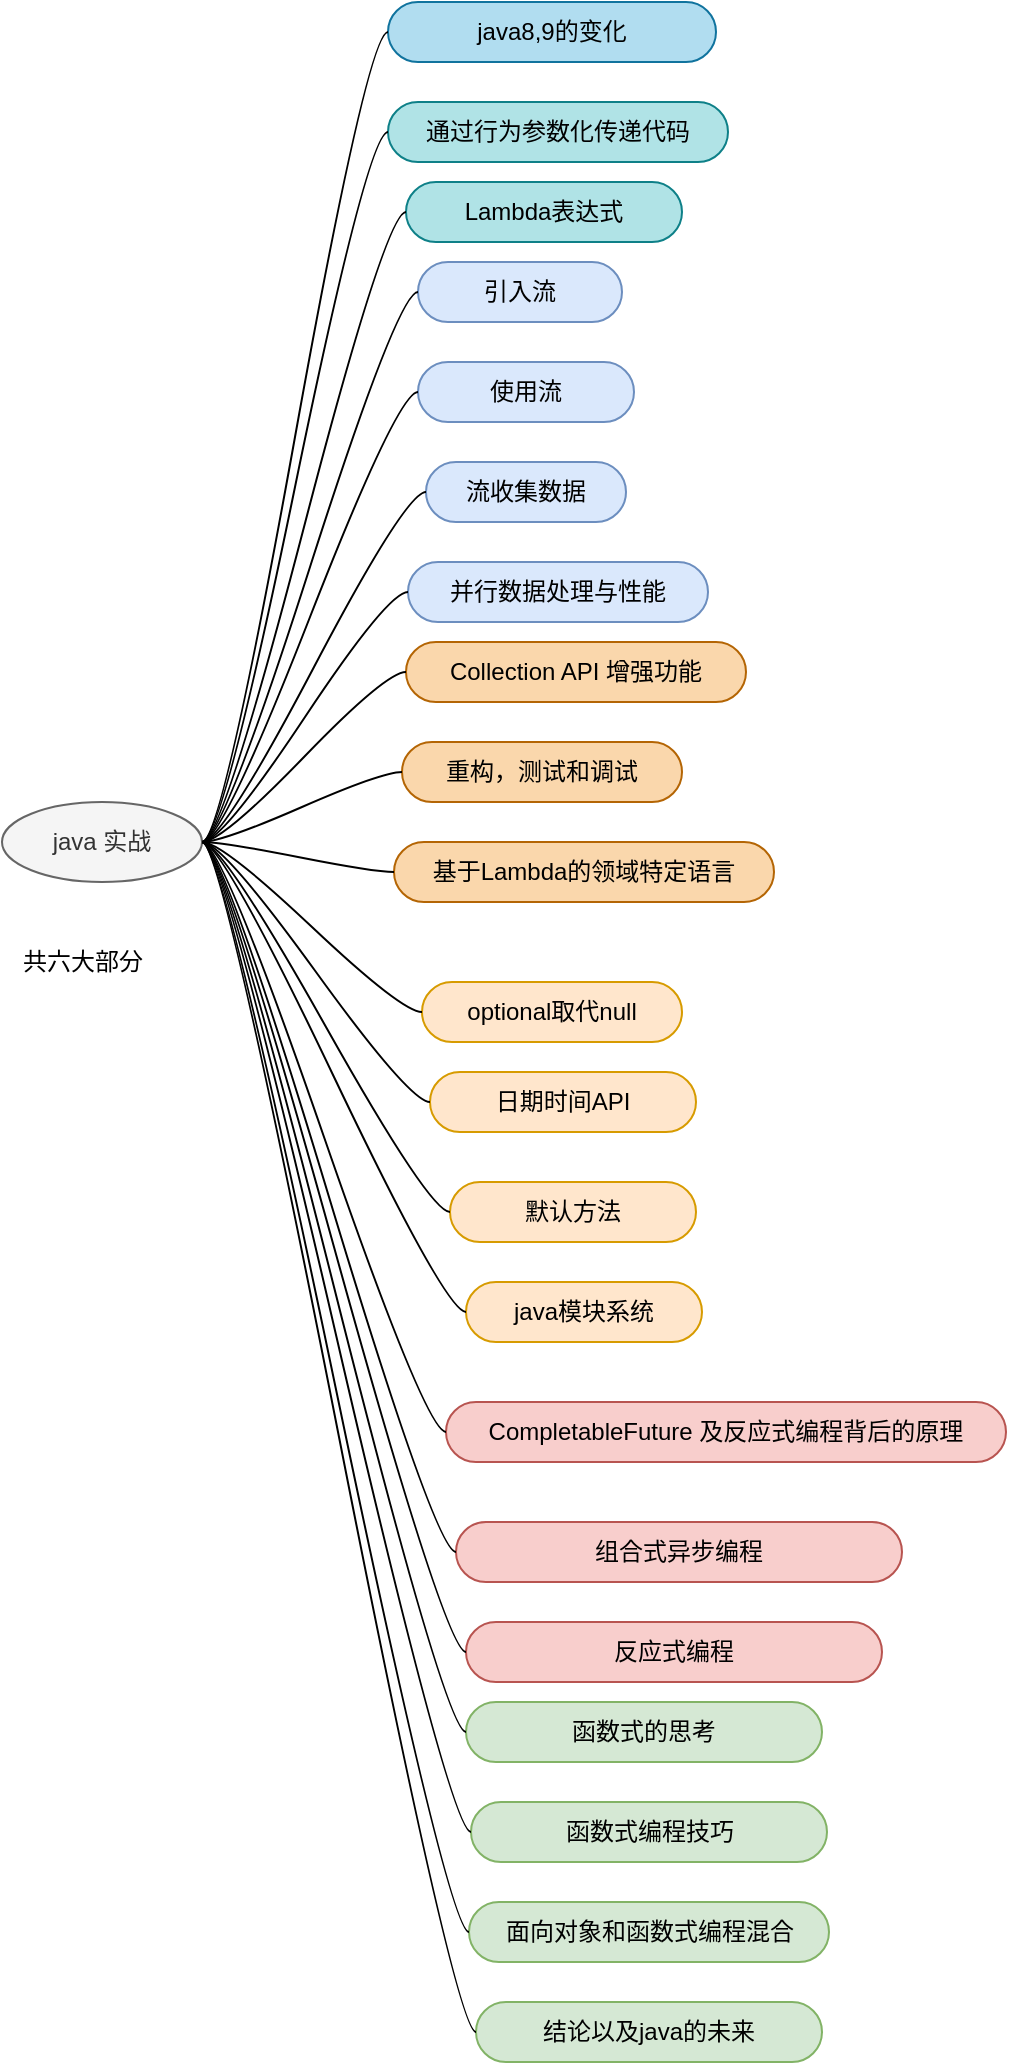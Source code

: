 <mxfile version="18.1.3" type="github">
  <diagram id="MwbT3uZDgBBUF9TZfIk_" name="大纲">
    <mxGraphModel dx="1550" dy="844" grid="1" gridSize="10" guides="1" tooltips="1" connect="1" arrows="1" fold="1" page="1" pageScale="1" pageWidth="827" pageHeight="1169" math="0" shadow="0">
      <root>
        <mxCell id="0" />
        <mxCell id="1" parent="0" />
        <mxCell id="sy2BeIoHvmX_bs198yxq-4" value="java 实战" style="ellipse;whiteSpace=wrap;html=1;align=center;newEdgeStyle={&quot;edgeStyle&quot;:&quot;entityRelationEdgeStyle&quot;,&quot;startArrow&quot;:&quot;none&quot;,&quot;endArrow&quot;:&quot;none&quot;,&quot;segment&quot;:10,&quot;curved&quot;:1};treeFolding=1;treeMoving=1;fillColor=#f5f5f5;fontColor=#333333;strokeColor=#666666;" vertex="1" collapsed="1" parent="1">
          <mxGeometry x="20" y="420" width="100" height="40" as="geometry" />
        </mxCell>
        <mxCell id="sy2BeIoHvmX_bs198yxq-7" value="java8,9的变化" style="whiteSpace=wrap;html=1;rounded=1;arcSize=50;align=center;verticalAlign=middle;strokeWidth=1;autosize=1;spacing=4;treeFolding=1;treeMoving=1;newEdgeStyle={&quot;edgeStyle&quot;:&quot;entityRelationEdgeStyle&quot;,&quot;startArrow&quot;:&quot;none&quot;,&quot;endArrow&quot;:&quot;none&quot;,&quot;segment&quot;:10,&quot;curved&quot;:1};fillColor=#b1ddf0;strokeColor=#10739e;" vertex="1" parent="1">
          <mxGeometry x="213" y="20" width="164" height="30" as="geometry" />
        </mxCell>
        <mxCell id="sy2BeIoHvmX_bs198yxq-8" value="" style="edgeStyle=entityRelationEdgeStyle;startArrow=none;endArrow=none;segment=10;curved=1;rounded=0;exitX=1;exitY=0.5;exitDx=0;exitDy=0;" edge="1" target="sy2BeIoHvmX_bs198yxq-7" parent="1" source="sy2BeIoHvmX_bs198yxq-4">
          <mxGeometry relative="1" as="geometry">
            <mxPoint x="160" y="360" as="sourcePoint" />
          </mxGeometry>
        </mxCell>
        <mxCell id="sy2BeIoHvmX_bs198yxq-16" value="组合式异步编程" style="whiteSpace=wrap;html=1;rounded=1;arcSize=50;align=center;verticalAlign=middle;strokeWidth=1;autosize=1;spacing=4;treeFolding=1;treeMoving=1;newEdgeStyle={&quot;edgeStyle&quot;:&quot;entityRelationEdgeStyle&quot;,&quot;startArrow&quot;:&quot;none&quot;,&quot;endArrow&quot;:&quot;none&quot;,&quot;segment&quot;:10,&quot;curved&quot;:1};fillColor=#f8cecc;strokeColor=#b85450;" vertex="1" parent="1">
          <mxGeometry x="247" y="780" width="223" height="30" as="geometry" />
        </mxCell>
        <mxCell id="sy2BeIoHvmX_bs198yxq-17" value="" style="edgeStyle=entityRelationEdgeStyle;startArrow=none;endArrow=none;segment=10;curved=1;rounded=0;exitX=1;exitY=0.5;exitDx=0;exitDy=0;" edge="1" target="sy2BeIoHvmX_bs198yxq-16" parent="1" source="sy2BeIoHvmX_bs198yxq-4">
          <mxGeometry relative="1" as="geometry">
            <mxPoint x="160" y="360" as="sourcePoint" />
          </mxGeometry>
        </mxCell>
        <mxCell id="sy2BeIoHvmX_bs198yxq-23" value="通过行为参数化传递代码" style="whiteSpace=wrap;html=1;rounded=1;arcSize=50;align=center;verticalAlign=middle;strokeWidth=1;autosize=1;spacing=4;treeFolding=1;treeMoving=1;newEdgeStyle={&quot;edgeStyle&quot;:&quot;entityRelationEdgeStyle&quot;,&quot;startArrow&quot;:&quot;none&quot;,&quot;endArrow&quot;:&quot;none&quot;,&quot;segment&quot;:10,&quot;curved&quot;:1};fillColor=#b0e3e6;strokeColor=#0e8088;" vertex="1" parent="1">
          <mxGeometry x="213" y="70" width="170" height="30" as="geometry" />
        </mxCell>
        <mxCell id="sy2BeIoHvmX_bs198yxq-24" value="" style="edgeStyle=entityRelationEdgeStyle;startArrow=none;endArrow=none;segment=10;curved=1;rounded=0;exitX=1;exitY=0.5;exitDx=0;exitDy=0;" edge="1" parent="1" target="sy2BeIoHvmX_bs198yxq-23" source="sy2BeIoHvmX_bs198yxq-4">
          <mxGeometry relative="1" as="geometry">
            <mxPoint x="170" y="370" as="sourcePoint" />
          </mxGeometry>
        </mxCell>
        <mxCell id="sy2BeIoHvmX_bs198yxq-27" value="Lambda表达式" style="whiteSpace=wrap;html=1;rounded=1;arcSize=50;align=center;verticalAlign=middle;strokeWidth=1;autosize=1;spacing=4;treeFolding=1;treeMoving=1;newEdgeStyle={&quot;edgeStyle&quot;:&quot;entityRelationEdgeStyle&quot;,&quot;startArrow&quot;:&quot;none&quot;,&quot;endArrow&quot;:&quot;none&quot;,&quot;segment&quot;:10,&quot;curved&quot;:1};fillColor=#b0e3e6;strokeColor=#0e8088;" vertex="1" parent="1">
          <mxGeometry x="222" y="110" width="138" height="30" as="geometry" />
        </mxCell>
        <mxCell id="sy2BeIoHvmX_bs198yxq-28" value="" style="edgeStyle=entityRelationEdgeStyle;startArrow=none;endArrow=none;segment=10;curved=1;rounded=0;exitX=1;exitY=0.5;exitDx=0;exitDy=0;" edge="1" parent="1" target="sy2BeIoHvmX_bs198yxq-27" source="sy2BeIoHvmX_bs198yxq-4">
          <mxGeometry relative="1" as="geometry">
            <mxPoint x="180" y="380" as="sourcePoint" />
          </mxGeometry>
        </mxCell>
        <mxCell id="sy2BeIoHvmX_bs198yxq-31" value="使用流" style="whiteSpace=wrap;html=1;rounded=1;arcSize=50;align=center;verticalAlign=middle;strokeWidth=1;autosize=1;spacing=4;treeFolding=1;treeMoving=1;newEdgeStyle={&quot;edgeStyle&quot;:&quot;entityRelationEdgeStyle&quot;,&quot;startArrow&quot;:&quot;none&quot;,&quot;endArrow&quot;:&quot;none&quot;,&quot;segment&quot;:10,&quot;curved&quot;:1};fillColor=#dae8fc;strokeColor=#6c8ebf;" vertex="1" parent="1">
          <mxGeometry x="228" y="200" width="108" height="30" as="geometry" />
        </mxCell>
        <mxCell id="sy2BeIoHvmX_bs198yxq-32" value="" style="edgeStyle=entityRelationEdgeStyle;startArrow=none;endArrow=none;segment=10;curved=1;rounded=0;exitX=1;exitY=0.5;exitDx=0;exitDy=0;" edge="1" parent="1" target="sy2BeIoHvmX_bs198yxq-31" source="sy2BeIoHvmX_bs198yxq-4">
          <mxGeometry relative="1" as="geometry">
            <mxPoint x="160" y="360" as="sourcePoint" />
          </mxGeometry>
        </mxCell>
        <mxCell id="sy2BeIoHvmX_bs198yxq-35" value="流收集数据" style="whiteSpace=wrap;html=1;rounded=1;arcSize=50;align=center;verticalAlign=middle;strokeWidth=1;autosize=1;spacing=4;treeFolding=1;treeMoving=1;newEdgeStyle={&quot;edgeStyle&quot;:&quot;entityRelationEdgeStyle&quot;,&quot;startArrow&quot;:&quot;none&quot;,&quot;endArrow&quot;:&quot;none&quot;,&quot;segment&quot;:10,&quot;curved&quot;:1};fillColor=#dae8fc;strokeColor=#6c8ebf;" vertex="1" parent="1">
          <mxGeometry x="232" y="250" width="100" height="30" as="geometry" />
        </mxCell>
        <mxCell id="sy2BeIoHvmX_bs198yxq-36" value="" style="edgeStyle=entityRelationEdgeStyle;startArrow=none;endArrow=none;segment=10;curved=1;rounded=0;exitX=1;exitY=0.5;exitDx=0;exitDy=0;" edge="1" parent="1" target="sy2BeIoHvmX_bs198yxq-35" source="sy2BeIoHvmX_bs198yxq-4">
          <mxGeometry relative="1" as="geometry">
            <mxPoint x="160" y="360" as="sourcePoint" />
          </mxGeometry>
        </mxCell>
        <mxCell id="sy2BeIoHvmX_bs198yxq-39" value="并行数据处理与性能" style="whiteSpace=wrap;html=1;rounded=1;arcSize=50;align=center;verticalAlign=middle;strokeWidth=1;autosize=1;spacing=4;treeFolding=1;treeMoving=1;newEdgeStyle={&quot;edgeStyle&quot;:&quot;entityRelationEdgeStyle&quot;,&quot;startArrow&quot;:&quot;none&quot;,&quot;endArrow&quot;:&quot;none&quot;,&quot;segment&quot;:10,&quot;curved&quot;:1};fillColor=#dae8fc;strokeColor=#6c8ebf;" vertex="1" parent="1">
          <mxGeometry x="223" y="300" width="150" height="30" as="geometry" />
        </mxCell>
        <mxCell id="sy2BeIoHvmX_bs198yxq-40" value="" style="edgeStyle=entityRelationEdgeStyle;startArrow=none;endArrow=none;segment=10;curved=1;rounded=0;exitX=1;exitY=0.5;exitDx=0;exitDy=0;" edge="1" parent="1" target="sy2BeIoHvmX_bs198yxq-39" source="sy2BeIoHvmX_bs198yxq-4">
          <mxGeometry relative="1" as="geometry">
            <mxPoint x="160" y="360" as="sourcePoint" />
          </mxGeometry>
        </mxCell>
        <mxCell id="sy2BeIoHvmX_bs198yxq-43" value="Collection API 增强功能" style="whiteSpace=wrap;html=1;rounded=1;arcSize=50;align=center;verticalAlign=middle;strokeWidth=1;autosize=1;spacing=4;treeFolding=1;treeMoving=1;newEdgeStyle={&quot;edgeStyle&quot;:&quot;entityRelationEdgeStyle&quot;,&quot;startArrow&quot;:&quot;none&quot;,&quot;endArrow&quot;:&quot;none&quot;,&quot;segment&quot;:10,&quot;curved&quot;:1};fillColor=#fad7ac;strokeColor=#b46504;" vertex="1" parent="1">
          <mxGeometry x="222" y="340" width="170" height="30" as="geometry" />
        </mxCell>
        <mxCell id="sy2BeIoHvmX_bs198yxq-44" value="" style="edgeStyle=entityRelationEdgeStyle;startArrow=none;endArrow=none;segment=10;curved=1;rounded=0;exitX=1;exitY=0.5;exitDx=0;exitDy=0;" edge="1" parent="1" target="sy2BeIoHvmX_bs198yxq-43" source="sy2BeIoHvmX_bs198yxq-4">
          <mxGeometry relative="1" as="geometry">
            <mxPoint x="160" y="360" as="sourcePoint" />
          </mxGeometry>
        </mxCell>
        <mxCell id="sy2BeIoHvmX_bs198yxq-47" value="重构，测试和调试" style="whiteSpace=wrap;html=1;rounded=1;arcSize=50;align=center;verticalAlign=middle;strokeWidth=1;autosize=1;spacing=4;treeFolding=1;treeMoving=1;newEdgeStyle={&quot;edgeStyle&quot;:&quot;entityRelationEdgeStyle&quot;,&quot;startArrow&quot;:&quot;none&quot;,&quot;endArrow&quot;:&quot;none&quot;,&quot;segment&quot;:10,&quot;curved&quot;:1};fillColor=#fad7ac;strokeColor=#b46504;" vertex="1" parent="1">
          <mxGeometry x="220" y="390" width="140" height="30" as="geometry" />
        </mxCell>
        <mxCell id="sy2BeIoHvmX_bs198yxq-48" value="" style="edgeStyle=entityRelationEdgeStyle;startArrow=none;endArrow=none;segment=10;curved=1;rounded=0;exitX=1;exitY=0.5;exitDx=0;exitDy=0;" edge="1" parent="1" target="sy2BeIoHvmX_bs198yxq-47" source="sy2BeIoHvmX_bs198yxq-4">
          <mxGeometry relative="1" as="geometry">
            <mxPoint x="160" y="360" as="sourcePoint" />
          </mxGeometry>
        </mxCell>
        <mxCell id="sy2BeIoHvmX_bs198yxq-51" value="基于Lambda的领域特定语言" style="whiteSpace=wrap;html=1;rounded=1;arcSize=50;align=center;verticalAlign=middle;strokeWidth=1;autosize=1;spacing=4;treeFolding=1;treeMoving=1;newEdgeStyle={&quot;edgeStyle&quot;:&quot;entityRelationEdgeStyle&quot;,&quot;startArrow&quot;:&quot;none&quot;,&quot;endArrow&quot;:&quot;none&quot;,&quot;segment&quot;:10,&quot;curved&quot;:1};fillColor=#fad7ac;strokeColor=#b46504;" vertex="1" parent="1">
          <mxGeometry x="216" y="440" width="190" height="30" as="geometry" />
        </mxCell>
        <mxCell id="sy2BeIoHvmX_bs198yxq-52" value="" style="edgeStyle=entityRelationEdgeStyle;startArrow=none;endArrow=none;segment=10;curved=1;rounded=0;exitX=1;exitY=0.5;exitDx=0;exitDy=0;" edge="1" parent="1" target="sy2BeIoHvmX_bs198yxq-51" source="sy2BeIoHvmX_bs198yxq-4">
          <mxGeometry relative="1" as="geometry">
            <mxPoint x="160" y="360" as="sourcePoint" />
          </mxGeometry>
        </mxCell>
        <mxCell id="sy2BeIoHvmX_bs198yxq-55" value="optional取代null" style="whiteSpace=wrap;html=1;rounded=1;arcSize=50;align=center;verticalAlign=middle;strokeWidth=1;autosize=1;spacing=4;treeFolding=1;treeMoving=1;newEdgeStyle={&quot;edgeStyle&quot;:&quot;entityRelationEdgeStyle&quot;,&quot;startArrow&quot;:&quot;none&quot;,&quot;endArrow&quot;:&quot;none&quot;,&quot;segment&quot;:10,&quot;curved&quot;:1};fillColor=#ffe6cc;strokeColor=#d79b00;" vertex="1" parent="1">
          <mxGeometry x="230" y="510" width="130" height="30" as="geometry" />
        </mxCell>
        <mxCell id="sy2BeIoHvmX_bs198yxq-56" value="" style="edgeStyle=entityRelationEdgeStyle;startArrow=none;endArrow=none;segment=10;curved=1;rounded=0;exitX=1;exitY=0.5;exitDx=0;exitDy=0;" edge="1" parent="1" target="sy2BeIoHvmX_bs198yxq-55" source="sy2BeIoHvmX_bs198yxq-4">
          <mxGeometry relative="1" as="geometry">
            <mxPoint x="250" y="450" as="sourcePoint" />
          </mxGeometry>
        </mxCell>
        <mxCell id="sy2BeIoHvmX_bs198yxq-59" value="日期时间API" style="whiteSpace=wrap;html=1;rounded=1;arcSize=50;align=center;verticalAlign=middle;strokeWidth=1;autosize=1;spacing=4;treeFolding=1;treeMoving=1;newEdgeStyle={&quot;edgeStyle&quot;:&quot;entityRelationEdgeStyle&quot;,&quot;startArrow&quot;:&quot;none&quot;,&quot;endArrow&quot;:&quot;none&quot;,&quot;segment&quot;:10,&quot;curved&quot;:1};fillColor=#ffe6cc;strokeColor=#d79b00;" vertex="1" parent="1">
          <mxGeometry x="234" y="555" width="133" height="30" as="geometry" />
        </mxCell>
        <mxCell id="sy2BeIoHvmX_bs198yxq-60" value="" style="edgeStyle=entityRelationEdgeStyle;startArrow=none;endArrow=none;segment=10;curved=1;rounded=0;exitX=1;exitY=0.5;exitDx=0;exitDy=0;" edge="1" parent="1" target="sy2BeIoHvmX_bs198yxq-59" source="sy2BeIoHvmX_bs198yxq-4">
          <mxGeometry relative="1" as="geometry">
            <mxPoint x="260" y="460" as="sourcePoint" />
          </mxGeometry>
        </mxCell>
        <mxCell id="sy2BeIoHvmX_bs198yxq-63" value="默认方法" style="whiteSpace=wrap;html=1;rounded=1;arcSize=50;align=center;verticalAlign=middle;strokeWidth=1;autosize=1;spacing=4;treeFolding=1;treeMoving=1;newEdgeStyle={&quot;edgeStyle&quot;:&quot;entityRelationEdgeStyle&quot;,&quot;startArrow&quot;:&quot;none&quot;,&quot;endArrow&quot;:&quot;none&quot;,&quot;segment&quot;:10,&quot;curved&quot;:1};fillColor=#ffe6cc;strokeColor=#d79b00;" vertex="1" parent="1">
          <mxGeometry x="244" y="610" width="123" height="30" as="geometry" />
        </mxCell>
        <mxCell id="sy2BeIoHvmX_bs198yxq-64" value="" style="edgeStyle=entityRelationEdgeStyle;startArrow=none;endArrow=none;segment=10;curved=1;rounded=0;exitX=1;exitY=0.5;exitDx=0;exitDy=0;" edge="1" parent="1" target="sy2BeIoHvmX_bs198yxq-63" source="sy2BeIoHvmX_bs198yxq-4">
          <mxGeometry relative="1" as="geometry">
            <mxPoint x="270" y="470" as="sourcePoint" />
          </mxGeometry>
        </mxCell>
        <mxCell id="sy2BeIoHvmX_bs198yxq-67" value="java模块系统" style="whiteSpace=wrap;html=1;rounded=1;arcSize=50;align=center;verticalAlign=middle;strokeWidth=1;autosize=1;spacing=4;treeFolding=1;treeMoving=1;newEdgeStyle={&quot;edgeStyle&quot;:&quot;entityRelationEdgeStyle&quot;,&quot;startArrow&quot;:&quot;none&quot;,&quot;endArrow&quot;:&quot;none&quot;,&quot;segment&quot;:10,&quot;curved&quot;:1};fillColor=#ffe6cc;strokeColor=#d79b00;" vertex="1" parent="1">
          <mxGeometry x="252" y="660" width="118" height="30" as="geometry" />
        </mxCell>
        <mxCell id="sy2BeIoHvmX_bs198yxq-68" value="" style="edgeStyle=entityRelationEdgeStyle;startArrow=none;endArrow=none;segment=10;curved=1;rounded=0;exitX=1;exitY=0.5;exitDx=0;exitDy=0;" edge="1" parent="1" target="sy2BeIoHvmX_bs198yxq-67" source="sy2BeIoHvmX_bs198yxq-4">
          <mxGeometry relative="1" as="geometry">
            <mxPoint x="280" y="480" as="sourcePoint" />
          </mxGeometry>
        </mxCell>
        <mxCell id="sy2BeIoHvmX_bs198yxq-71" value="CompletableFuture 及反应式编程背后的原理" style="whiteSpace=wrap;html=1;rounded=1;arcSize=50;align=center;verticalAlign=middle;strokeWidth=1;autosize=1;spacing=4;treeFolding=1;treeMoving=1;newEdgeStyle={&quot;edgeStyle&quot;:&quot;entityRelationEdgeStyle&quot;,&quot;startArrow&quot;:&quot;none&quot;,&quot;endArrow&quot;:&quot;none&quot;,&quot;segment&quot;:10,&quot;curved&quot;:1};fillColor=#f8cecc;strokeColor=#b85450;" vertex="1" parent="1">
          <mxGeometry x="242" y="720" width="280" height="30" as="geometry" />
        </mxCell>
        <mxCell id="sy2BeIoHvmX_bs198yxq-72" value="" style="edgeStyle=entityRelationEdgeStyle;startArrow=none;endArrow=none;segment=10;curved=1;rounded=0;exitX=1;exitY=0.5;exitDx=0;exitDy=0;" edge="1" parent="1" target="sy2BeIoHvmX_bs198yxq-71" source="sy2BeIoHvmX_bs198yxq-4">
          <mxGeometry relative="1" as="geometry">
            <mxPoint x="290" y="490" as="sourcePoint" />
          </mxGeometry>
        </mxCell>
        <mxCell id="sy2BeIoHvmX_bs198yxq-77" style="edgeStyle=orthogonalEdgeStyle;rounded=0;orthogonalLoop=1;jettySize=auto;html=1;exitX=0.5;exitY=1;exitDx=0;exitDy=0;" edge="1" parent="1" source="sy2BeIoHvmX_bs198yxq-27" target="sy2BeIoHvmX_bs198yxq-27">
          <mxGeometry relative="1" as="geometry" />
        </mxCell>
        <mxCell id="sy2BeIoHvmX_bs198yxq-99" value="结论以及java的未来" style="whiteSpace=wrap;html=1;rounded=1;arcSize=50;align=center;verticalAlign=middle;strokeWidth=1;autosize=1;spacing=4;treeFolding=1;treeMoving=1;newEdgeStyle={&quot;edgeStyle&quot;:&quot;entityRelationEdgeStyle&quot;,&quot;startArrow&quot;:&quot;none&quot;,&quot;endArrow&quot;:&quot;none&quot;,&quot;segment&quot;:10,&quot;curved&quot;:1};fillColor=#d5e8d4;strokeColor=#82b366;" vertex="1" parent="1">
          <mxGeometry x="257" y="1020" width="173" height="30" as="geometry" />
        </mxCell>
        <mxCell id="sy2BeIoHvmX_bs198yxq-100" value="" style="edgeStyle=entityRelationEdgeStyle;startArrow=none;endArrow=none;segment=10;curved=1;rounded=0;exitX=1;exitY=0.5;exitDx=0;exitDy=0;" edge="1" parent="1" target="sy2BeIoHvmX_bs198yxq-99" source="sy2BeIoHvmX_bs198yxq-4">
          <mxGeometry relative="1" as="geometry">
            <mxPoint x="160" y="360" as="sourcePoint" />
          </mxGeometry>
        </mxCell>
        <mxCell id="sy2BeIoHvmX_bs198yxq-101" value="面向对象和函数式编程混合" style="whiteSpace=wrap;html=1;rounded=1;arcSize=50;align=center;verticalAlign=middle;strokeWidth=1;autosize=1;spacing=4;treeFolding=1;treeMoving=1;newEdgeStyle={&quot;edgeStyle&quot;:&quot;entityRelationEdgeStyle&quot;,&quot;startArrow&quot;:&quot;none&quot;,&quot;endArrow&quot;:&quot;none&quot;,&quot;segment&quot;:10,&quot;curved&quot;:1};fillColor=#d5e8d4;strokeColor=#82b366;" vertex="1" parent="1">
          <mxGeometry x="253.5" y="970" width="180" height="30" as="geometry" />
        </mxCell>
        <mxCell id="sy2BeIoHvmX_bs198yxq-102" value="" style="edgeStyle=entityRelationEdgeStyle;startArrow=none;endArrow=none;segment=10;curved=1;rounded=0;exitX=1;exitY=0.5;exitDx=0;exitDy=0;" edge="1" parent="1" target="sy2BeIoHvmX_bs198yxq-101" source="sy2BeIoHvmX_bs198yxq-4">
          <mxGeometry relative="1" as="geometry">
            <mxPoint x="170" y="360" as="sourcePoint" />
          </mxGeometry>
        </mxCell>
        <mxCell id="sy2BeIoHvmX_bs198yxq-103" value="函数式的思考" style="whiteSpace=wrap;html=1;rounded=1;arcSize=50;align=center;verticalAlign=middle;strokeWidth=1;autosize=1;spacing=4;treeFolding=1;treeMoving=1;newEdgeStyle={&quot;edgeStyle&quot;:&quot;entityRelationEdgeStyle&quot;,&quot;startArrow&quot;:&quot;none&quot;,&quot;endArrow&quot;:&quot;none&quot;,&quot;segment&quot;:10,&quot;curved&quot;:1};fillColor=#d5e8d4;strokeColor=#82b366;" vertex="1" parent="1">
          <mxGeometry x="252" y="870" width="178" height="30" as="geometry" />
        </mxCell>
        <mxCell id="sy2BeIoHvmX_bs198yxq-104" value="" style="edgeStyle=entityRelationEdgeStyle;startArrow=none;endArrow=none;segment=10;curved=1;rounded=0;exitX=1;exitY=0.5;exitDx=0;exitDy=0;" edge="1" parent="1" target="sy2BeIoHvmX_bs198yxq-103" source="sy2BeIoHvmX_bs198yxq-4">
          <mxGeometry relative="1" as="geometry">
            <mxPoint x="160" y="360" as="sourcePoint" />
          </mxGeometry>
        </mxCell>
        <mxCell id="sy2BeIoHvmX_bs198yxq-105" value="函数式编程技巧" style="whiteSpace=wrap;html=1;rounded=1;arcSize=50;align=center;verticalAlign=middle;strokeWidth=1;autosize=1;spacing=4;treeFolding=1;treeMoving=1;newEdgeStyle={&quot;edgeStyle&quot;:&quot;entityRelationEdgeStyle&quot;,&quot;startArrow&quot;:&quot;none&quot;,&quot;endArrow&quot;:&quot;none&quot;,&quot;segment&quot;:10,&quot;curved&quot;:1};fillColor=#d5e8d4;strokeColor=#82b366;" vertex="1" parent="1">
          <mxGeometry x="254.5" y="920" width="178" height="30" as="geometry" />
        </mxCell>
        <mxCell id="sy2BeIoHvmX_bs198yxq-106" value="" style="edgeStyle=entityRelationEdgeStyle;startArrow=none;endArrow=none;segment=10;curved=1;rounded=0;exitX=1;exitY=0.5;exitDx=0;exitDy=0;" edge="1" parent="1" target="sy2BeIoHvmX_bs198yxq-105" source="sy2BeIoHvmX_bs198yxq-4">
          <mxGeometry relative="1" as="geometry">
            <mxPoint x="160" y="360" as="sourcePoint" />
          </mxGeometry>
        </mxCell>
        <mxCell id="sy2BeIoHvmX_bs198yxq-108" value="反应式编程" style="whiteSpace=wrap;html=1;rounded=1;arcSize=50;align=center;verticalAlign=middle;strokeWidth=1;autosize=1;spacing=4;treeFolding=1;treeMoving=1;newEdgeStyle={&quot;edgeStyle&quot;:&quot;entityRelationEdgeStyle&quot;,&quot;startArrow&quot;:&quot;none&quot;,&quot;endArrow&quot;:&quot;none&quot;,&quot;segment&quot;:10,&quot;curved&quot;:1};fillColor=#f8cecc;strokeColor=#b85450;" vertex="1" parent="1">
          <mxGeometry x="252" y="830" width="208" height="30" as="geometry" />
        </mxCell>
        <mxCell id="sy2BeIoHvmX_bs198yxq-109" value="" style="edgeStyle=entityRelationEdgeStyle;startArrow=none;endArrow=none;segment=10;curved=1;rounded=0;entryX=0;entryY=0.5;entryDx=0;entryDy=0;exitX=1;exitY=0.5;exitDx=0;exitDy=0;" edge="1" parent="1" source="sy2BeIoHvmX_bs198yxq-4" target="sy2BeIoHvmX_bs198yxq-108">
          <mxGeometry relative="1" as="geometry">
            <mxPoint x="170" y="370" as="sourcePoint" />
            <mxPoint x="262" y="875" as="targetPoint" />
          </mxGeometry>
        </mxCell>
        <mxCell id="sy2BeIoHvmX_bs198yxq-112" value="引入流" style="whiteSpace=wrap;html=1;rounded=1;arcSize=50;align=center;verticalAlign=middle;strokeWidth=1;autosize=1;spacing=4;treeFolding=1;treeMoving=1;newEdgeStyle={&quot;edgeStyle&quot;:&quot;entityRelationEdgeStyle&quot;,&quot;startArrow&quot;:&quot;none&quot;,&quot;endArrow&quot;:&quot;none&quot;,&quot;segment&quot;:10,&quot;curved&quot;:1};fillColor=#dae8fc;strokeColor=#6c8ebf;" vertex="1" parent="1">
          <mxGeometry x="228" y="150" width="102" height="30" as="geometry" />
        </mxCell>
        <mxCell id="sy2BeIoHvmX_bs198yxq-113" value="" style="edgeStyle=entityRelationEdgeStyle;startArrow=none;endArrow=none;segment=10;curved=1;rounded=0;" edge="1" target="sy2BeIoHvmX_bs198yxq-112" parent="1">
          <mxGeometry relative="1" as="geometry">
            <mxPoint x="120" y="440" as="sourcePoint" />
          </mxGeometry>
        </mxCell>
        <mxCell id="sy2BeIoHvmX_bs198yxq-115" value="共六大部分" style="text;html=1;align=center;verticalAlign=middle;resizable=0;points=[];autosize=1;strokeColor=none;fillColor=none;" vertex="1" parent="1">
          <mxGeometry x="20" y="490" width="80" height="20" as="geometry" />
        </mxCell>
      </root>
    </mxGraphModel>
  </diagram>
</mxfile>
